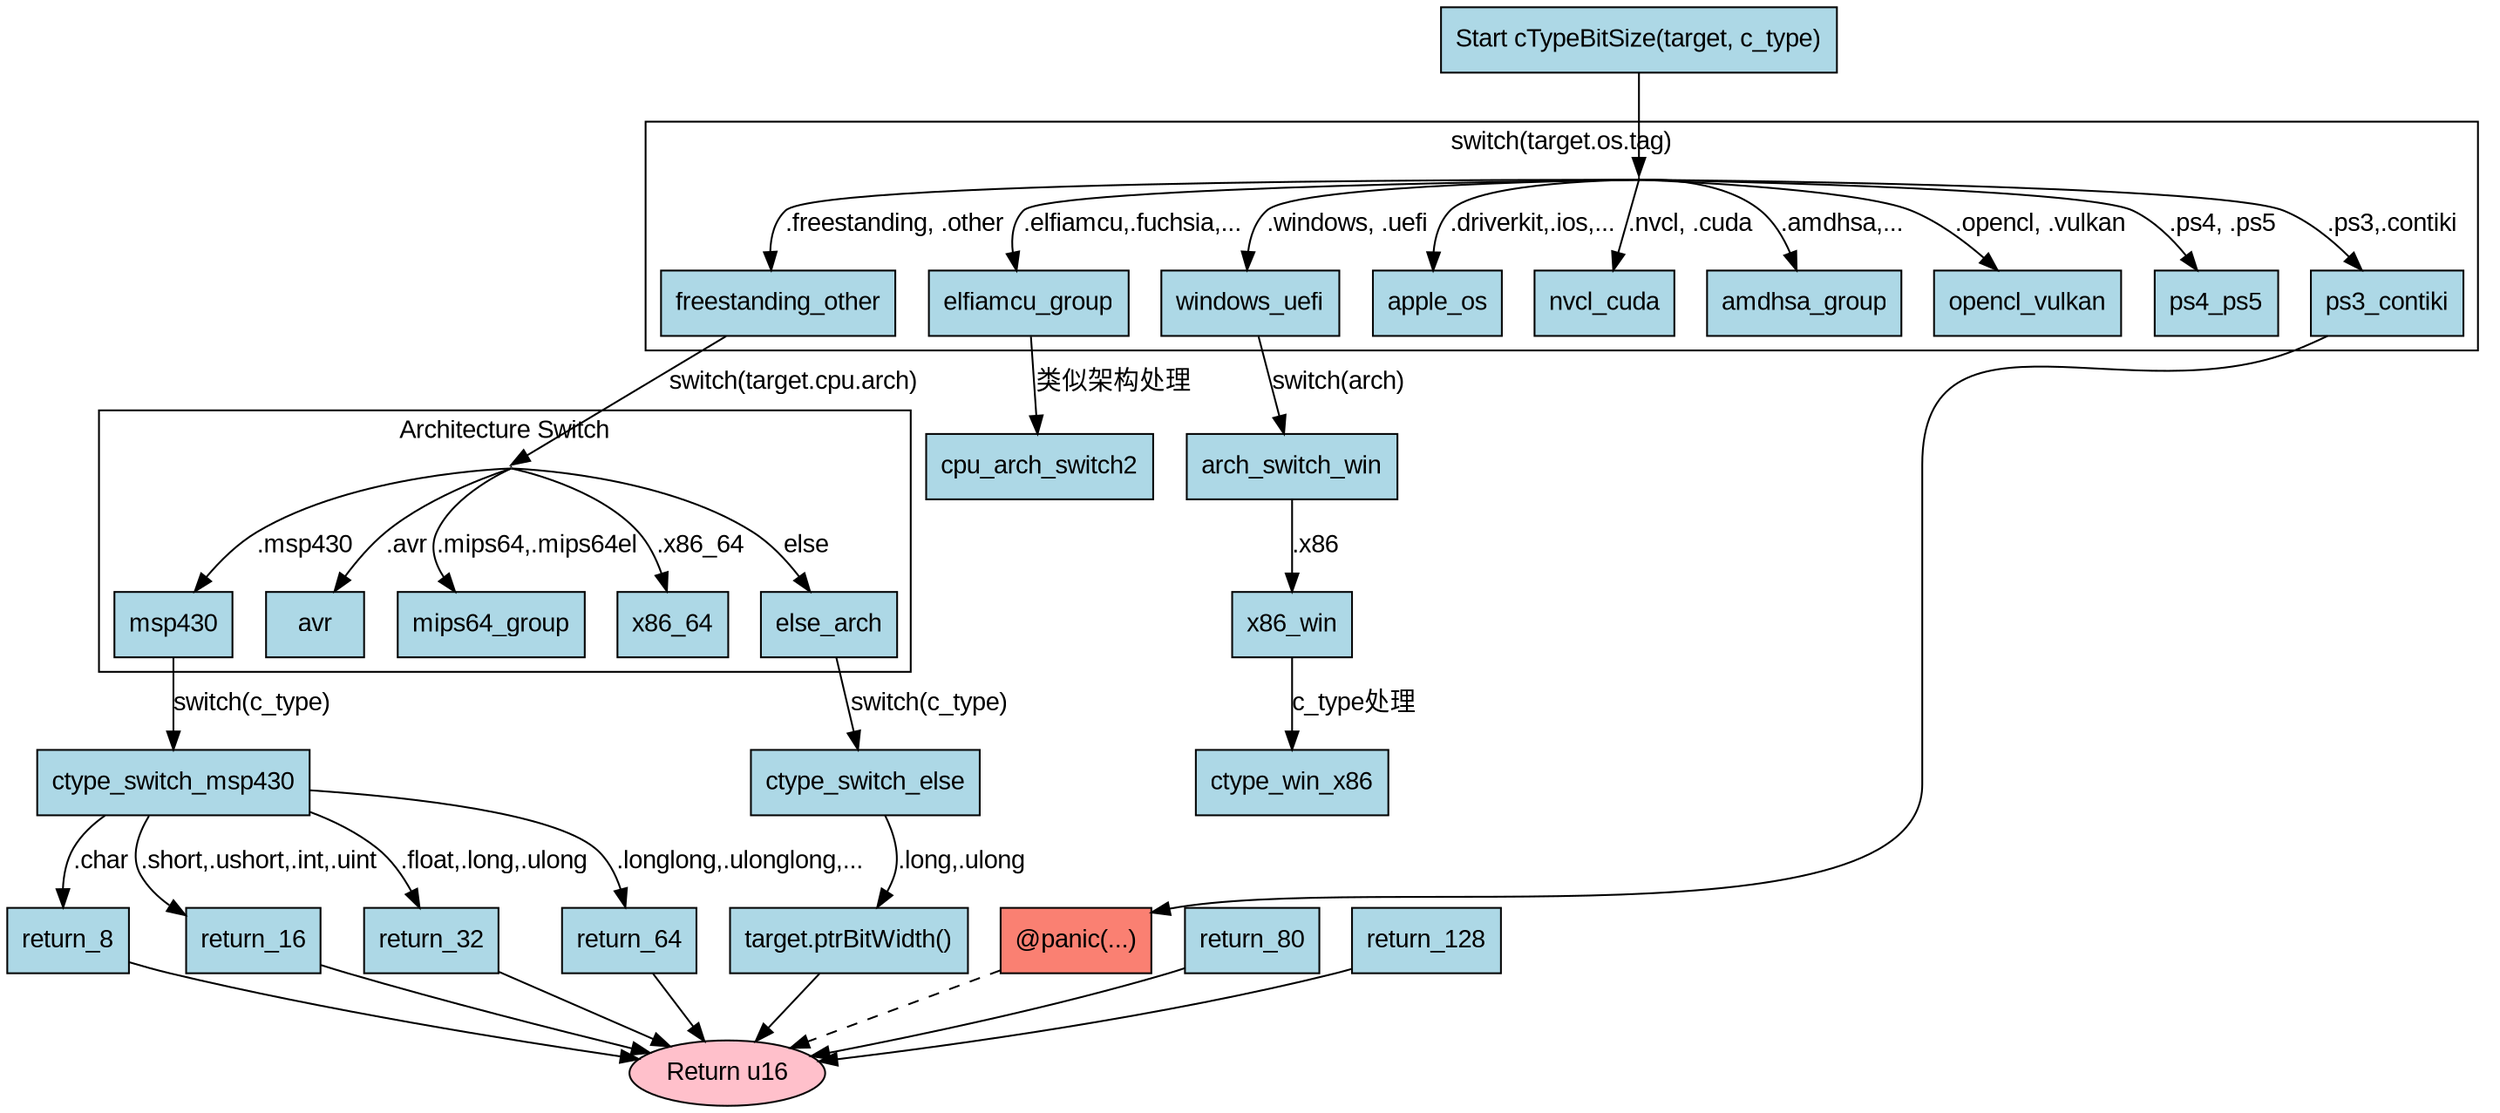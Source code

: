 
digraph flowchart {
    graph [bgcolor=transparent, fontname="Arial"];
    node [shape=rectangle, style=filled, fillcolor="lightblue", fontname="Arial"];
    edge [fontname="Arial"];

    start [label="Start cTypeBitSize(target, c_type)"];
    end [label="Return u16", shape=ellipse, fillcolor="pink"];
    panic [label="@panic(...)", fillcolor="salmon"];

    start -> os_tag_switch;
    
    subgraph cluster_os_tag {
        label="switch(target.os.tag)";
        os_tag_switch [shape=point, width=0];
        os_tag_switch -> freestanding_other [label=".freestanding, .other"];
        os_tag_switch -> elfiamcu_group [label=".elfiamcu,.fuchsia,..."];
        os_tag_switch -> windows_uefi [label=".windows, .uefi"];
        os_tag_switch -> apple_os [label=".driverkit,.ios,..."];
        os_tag_switch -> nvcl_cuda [label=".nvcl, .cuda"];
        os_tag_switch -> amdhsa_group [label=".amdhsa,..."];
        os_tag_switch -> opencl_vulkan [label=".opencl, .vulkan"];
        os_tag_switch -> ps4_ps5 [label=".ps4, .ps5"];
        os_tag_switch -> ps3_contiki [label=".ps3,.contiki"];
    }

    // 第一主分支：Freestanding/Other
    freestanding_other -> cpu_arch_switch1 [label="switch(target.cpu.arch)"];
    
    subgraph cluster_arch1 {
        label="Architecture Switch";
        cpu_arch_switch1 [shape=point, width=0];
        cpu_arch_switch1 -> msp430 [label=".msp430"];
        cpu_arch_switch1 -> avr [label=".avr"];
        cpu_arch_switch1 -> mips64_group [label=".mips64,.mips64el"];
        cpu_arch_switch1 -> x86_64 [label=".x86_64"];
        cpu_arch_switch1 -> else_arch [label="else"];
    }

    // MSP430处理
    msp430 -> ctype_switch_msp430 [label="switch(c_type)"];
    ctype_switch_msp430 -> return_8 [label=".char"];
    ctype_switch_msp430 -> return_16 [label=".short,.ushort,.int,.uint"];
    ctype_switch_msp430 -> return_32 [label=".float,.long,.ulong"];
    ctype_switch_msp430 -> return_64 [label=".longlong,.ulonglong,..."];

    // ...其他架构类似处理...

    // Else分支的指针宽度处理
    else_arch -> ctype_switch_else [label="switch(c_type)"];
    ctype_switch_else -> return_ptr_width [label=".long,.ulong"];
    return_ptr_width [label="target.ptrBitWidth()"];

    // 第二主分支：ELFIAMCU等系统
    elfiamcu_group -> cpu_arch_switch2 [label="类似架构处理"];
    // ...类似结构...

    // Windows/UEFI分支
    windows_uefi -> arch_switch_win [label="switch(arch)"];
    arch_switch_win -> x86_win [label=".x86"];
    x86_win -> ctype_win_x86 [label="c_type处理"];
    // ...其他架构处理...

    // 特殊平台处理
    ps3_contiki -> panic;

    // 连接终止节点
    return_8 -> end;
    return_16 -> end;
    return_32 -> end;
    return_64 -> end;
    return_80 -> end;
    return_128 -> end;
    return_ptr_width -> end;
    panic -> end [style=dashed];
}
